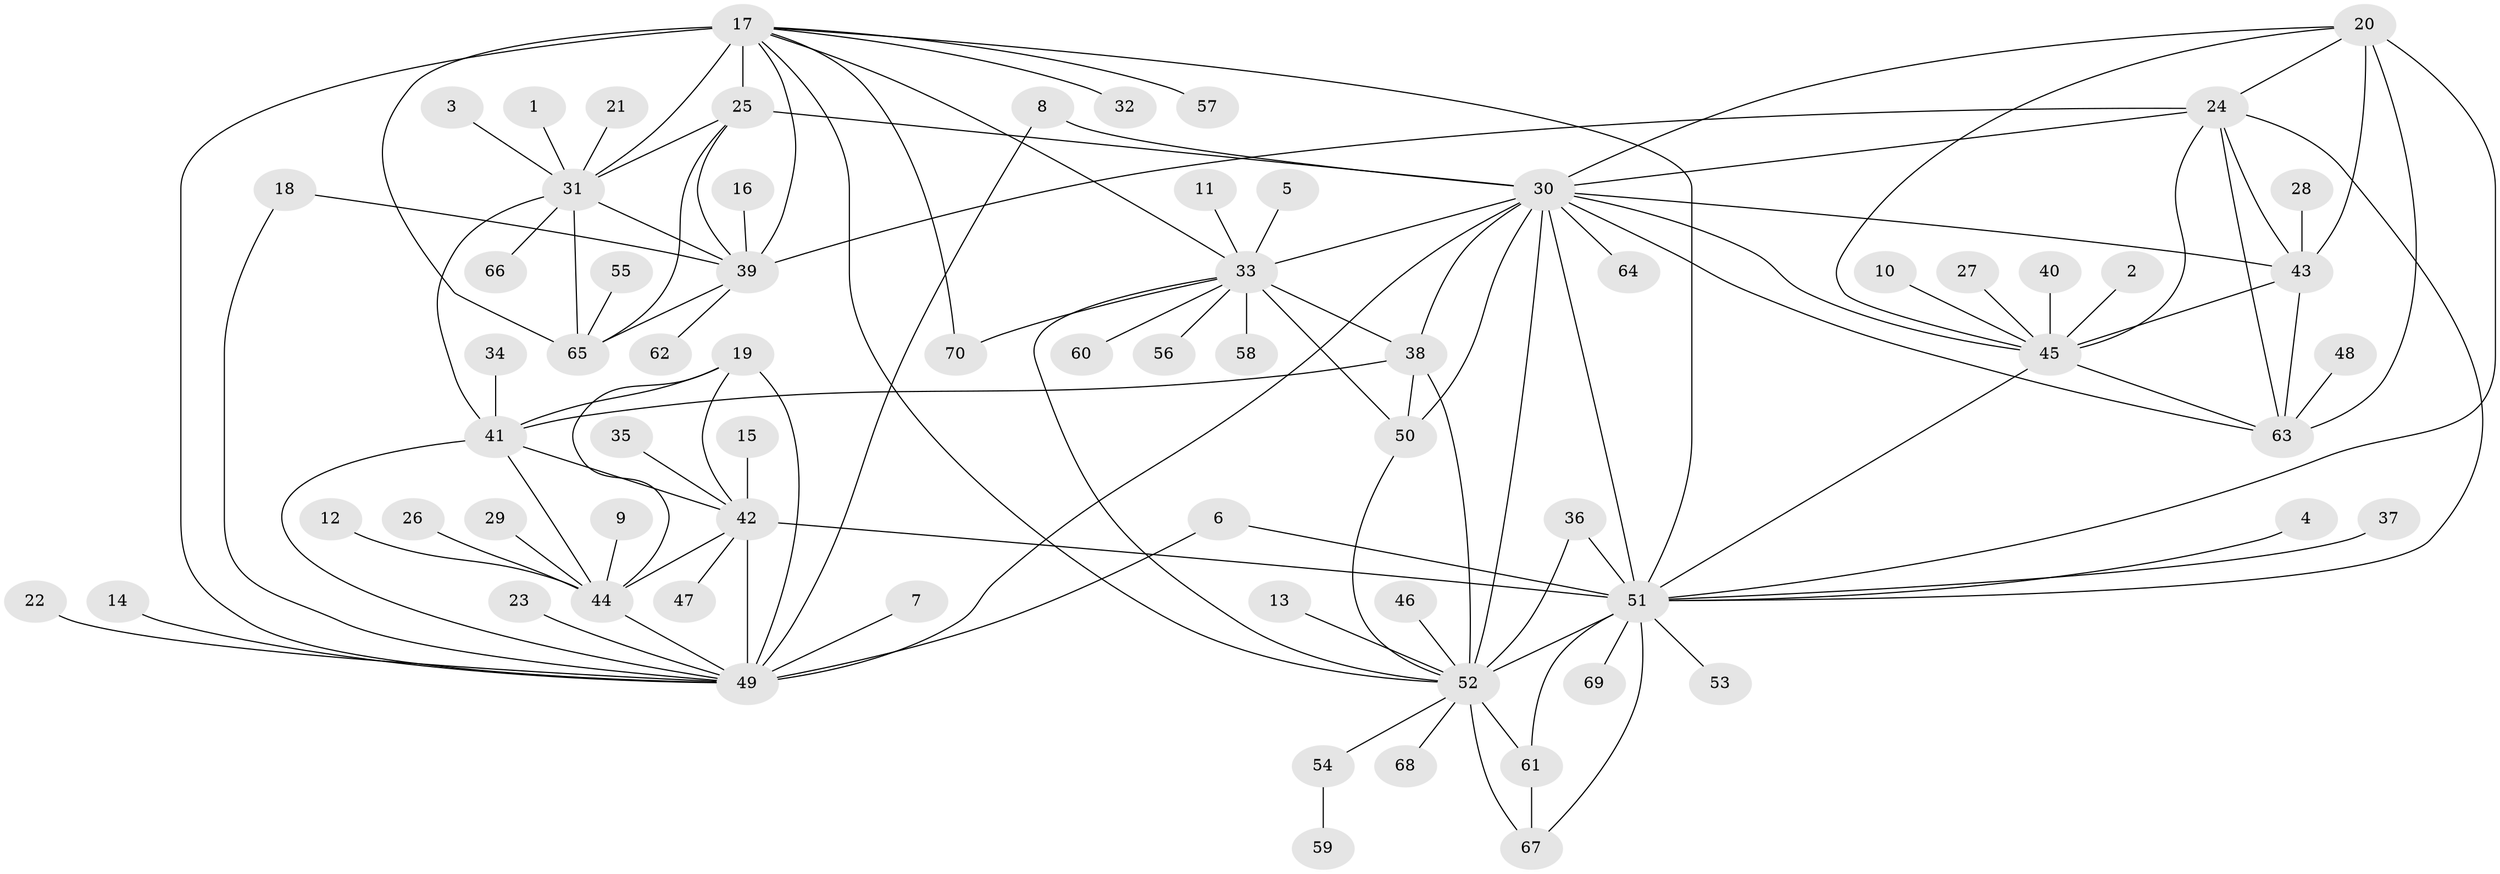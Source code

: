 // original degree distribution, {10: 0.014285714285714285, 7: 0.03571428571428571, 12: 0.02142857142857143, 9: 0.04285714285714286, 8: 0.07142857142857142, 15: 0.007142857142857143, 16: 0.007142857142857143, 11: 0.02142857142857143, 6: 0.007142857142857143, 13: 0.02142857142857143, 1: 0.5857142857142857, 2: 0.1357142857142857, 3: 0.02857142857142857}
// Generated by graph-tools (version 1.1) at 2025/26/03/09/25 03:26:47]
// undirected, 70 vertices, 117 edges
graph export_dot {
graph [start="1"]
  node [color=gray90,style=filled];
  1;
  2;
  3;
  4;
  5;
  6;
  7;
  8;
  9;
  10;
  11;
  12;
  13;
  14;
  15;
  16;
  17;
  18;
  19;
  20;
  21;
  22;
  23;
  24;
  25;
  26;
  27;
  28;
  29;
  30;
  31;
  32;
  33;
  34;
  35;
  36;
  37;
  38;
  39;
  40;
  41;
  42;
  43;
  44;
  45;
  46;
  47;
  48;
  49;
  50;
  51;
  52;
  53;
  54;
  55;
  56;
  57;
  58;
  59;
  60;
  61;
  62;
  63;
  64;
  65;
  66;
  67;
  68;
  69;
  70;
  1 -- 31 [weight=1.0];
  2 -- 45 [weight=1.0];
  3 -- 31 [weight=1.0];
  4 -- 51 [weight=1.0];
  5 -- 33 [weight=1.0];
  6 -- 49 [weight=1.0];
  6 -- 51 [weight=1.0];
  7 -- 49 [weight=1.0];
  8 -- 30 [weight=1.0];
  8 -- 49 [weight=1.0];
  9 -- 44 [weight=1.0];
  10 -- 45 [weight=1.0];
  11 -- 33 [weight=1.0];
  12 -- 44 [weight=1.0];
  13 -- 52 [weight=1.0];
  14 -- 49 [weight=1.0];
  15 -- 42 [weight=1.0];
  16 -- 39 [weight=1.0];
  17 -- 25 [weight=3.0];
  17 -- 31 [weight=3.0];
  17 -- 32 [weight=1.0];
  17 -- 33 [weight=1.0];
  17 -- 39 [weight=3.0];
  17 -- 49 [weight=1.0];
  17 -- 51 [weight=1.0];
  17 -- 52 [weight=1.0];
  17 -- 57 [weight=1.0];
  17 -- 65 [weight=3.0];
  17 -- 70 [weight=1.0];
  18 -- 39 [weight=1.0];
  18 -- 49 [weight=1.0];
  19 -- 41 [weight=1.0];
  19 -- 42 [weight=2.0];
  19 -- 44 [weight=1.0];
  19 -- 49 [weight=2.0];
  20 -- 24 [weight=1.0];
  20 -- 30 [weight=1.0];
  20 -- 43 [weight=2.0];
  20 -- 45 [weight=1.0];
  20 -- 51 [weight=1.0];
  20 -- 63 [weight=1.0];
  21 -- 31 [weight=1.0];
  22 -- 49 [weight=1.0];
  23 -- 49 [weight=1.0];
  24 -- 30 [weight=1.0];
  24 -- 39 [weight=1.0];
  24 -- 43 [weight=2.0];
  24 -- 45 [weight=1.0];
  24 -- 51 [weight=1.0];
  24 -- 63 [weight=1.0];
  25 -- 30 [weight=1.0];
  25 -- 31 [weight=1.0];
  25 -- 39 [weight=1.0];
  25 -- 65 [weight=1.0];
  26 -- 44 [weight=1.0];
  27 -- 45 [weight=1.0];
  28 -- 43 [weight=1.0];
  29 -- 44 [weight=1.0];
  30 -- 33 [weight=1.0];
  30 -- 38 [weight=2.0];
  30 -- 43 [weight=2.0];
  30 -- 45 [weight=1.0];
  30 -- 49 [weight=1.0];
  30 -- 50 [weight=2.0];
  30 -- 51 [weight=2.0];
  30 -- 52 [weight=1.0];
  30 -- 63 [weight=1.0];
  30 -- 64 [weight=1.0];
  31 -- 39 [weight=1.0];
  31 -- 41 [weight=1.0];
  31 -- 65 [weight=1.0];
  31 -- 66 [weight=1.0];
  33 -- 38 [weight=2.0];
  33 -- 50 [weight=2.0];
  33 -- 52 [weight=1.0];
  33 -- 56 [weight=1.0];
  33 -- 58 [weight=1.0];
  33 -- 60 [weight=1.0];
  33 -- 70 [weight=1.0];
  34 -- 41 [weight=1.0];
  35 -- 42 [weight=1.0];
  36 -- 51 [weight=1.0];
  36 -- 52 [weight=1.0];
  37 -- 51 [weight=1.0];
  38 -- 41 [weight=1.0];
  38 -- 50 [weight=4.0];
  38 -- 52 [weight=2.0];
  39 -- 62 [weight=1.0];
  39 -- 65 [weight=1.0];
  40 -- 45 [weight=1.0];
  41 -- 42 [weight=2.0];
  41 -- 44 [weight=1.0];
  41 -- 49 [weight=2.0];
  42 -- 44 [weight=2.0];
  42 -- 47 [weight=1.0];
  42 -- 49 [weight=4.0];
  42 -- 51 [weight=1.0];
  43 -- 45 [weight=2.0];
  43 -- 63 [weight=2.0];
  44 -- 49 [weight=2.0];
  45 -- 51 [weight=1.0];
  45 -- 63 [weight=1.0];
  46 -- 52 [weight=1.0];
  48 -- 63 [weight=1.0];
  50 -- 52 [weight=2.0];
  51 -- 52 [weight=5.0];
  51 -- 53 [weight=1.0];
  51 -- 61 [weight=2.0];
  51 -- 67 [weight=4.0];
  51 -- 69 [weight=1.0];
  52 -- 54 [weight=1.0];
  52 -- 61 [weight=2.0];
  52 -- 67 [weight=4.0];
  52 -- 68 [weight=1.0];
  54 -- 59 [weight=1.0];
  55 -- 65 [weight=1.0];
  61 -- 67 [weight=2.0];
}
